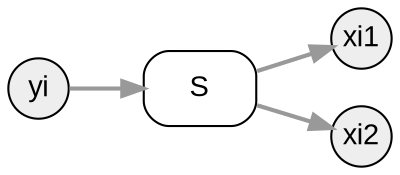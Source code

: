 digraph d {
	node [fontname = "Arial"];
	edge [fontname = "Arial", fontsize=11,color="#999999", penwidth=2, weight=1];

	rankdir=LR
	subgraph port {
		node [shape=circle, style=filled, fillcolor="#EEEEEE", fixedsize=true, width=0.4]
		xi1
		xi2
		yi
		}
	subgraph process {
		node [shape=box, style=rounded]
		S
	}
yi -> S -> xi1
S -> xi2
}
